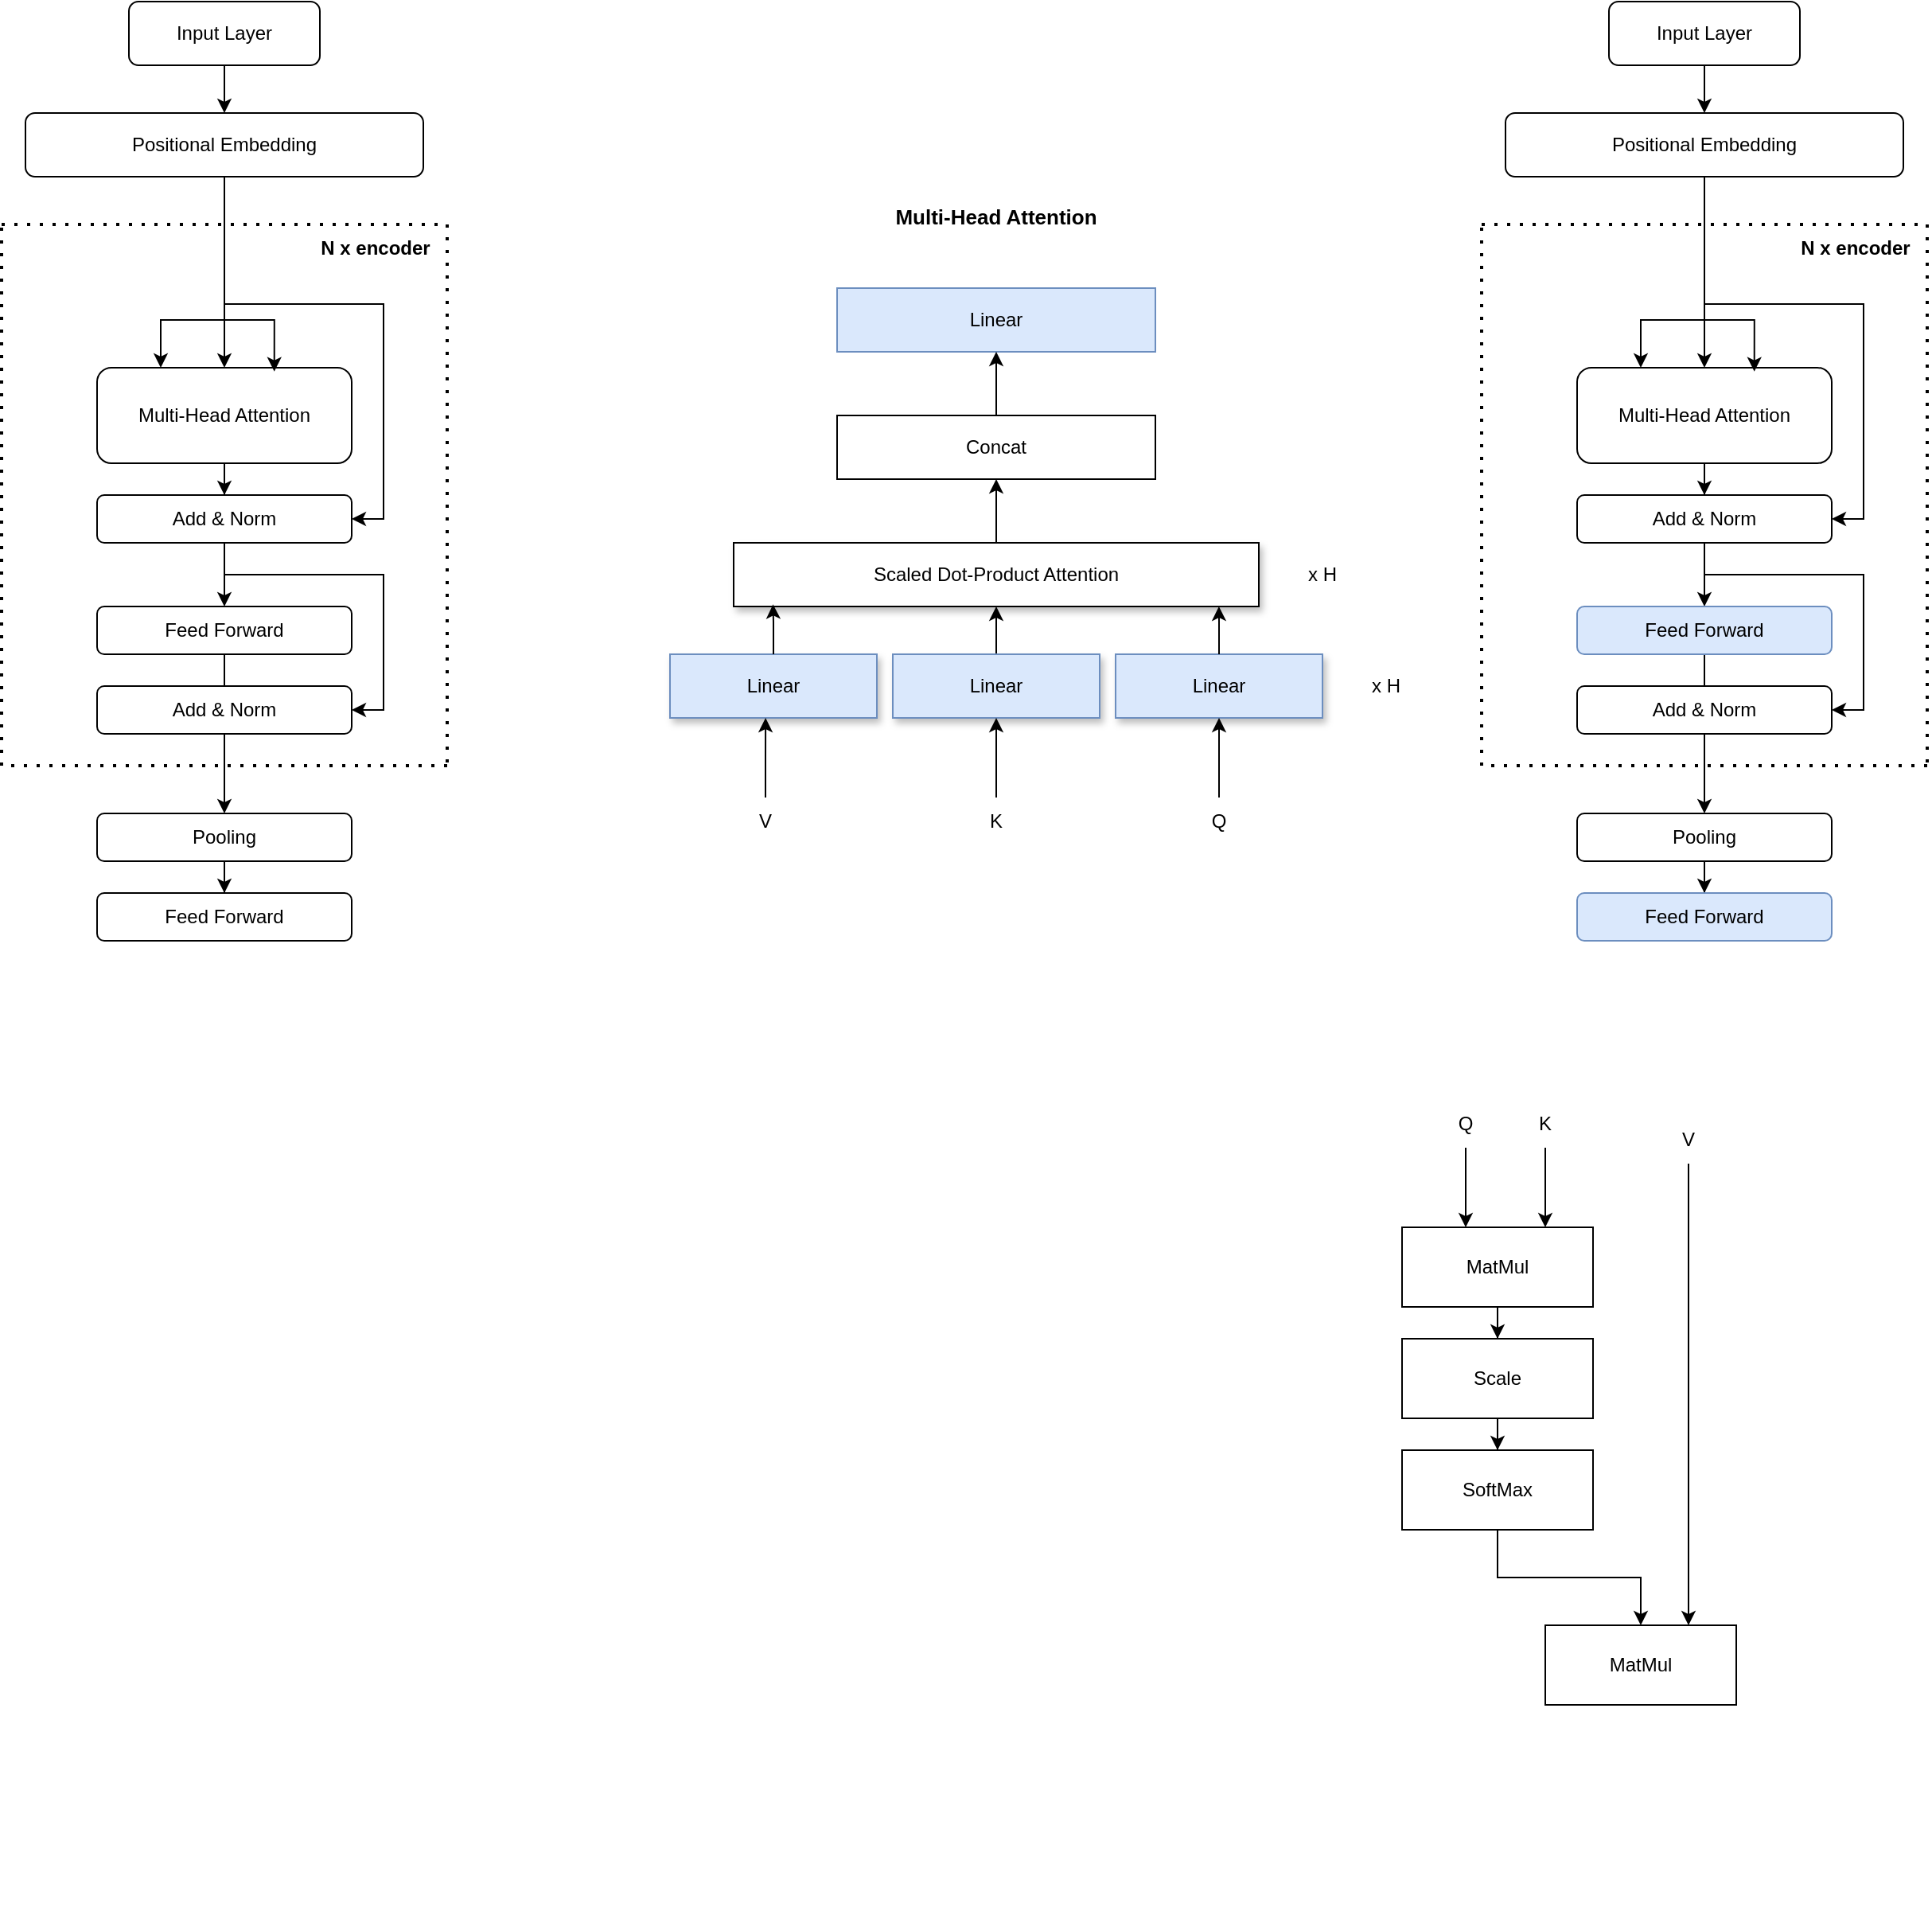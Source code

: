 <mxfile version="22.1.5" type="github">
  <diagram name="Page-1" id="bt9SU6ZH0CoPSURDWzX1">
    <mxGraphModel dx="2019" dy="1143" grid="1" gridSize="10" guides="1" tooltips="1" connect="1" arrows="1" fold="1" page="1" pageScale="1" pageWidth="850" pageHeight="1100" math="0" shadow="0">
      <root>
        <mxCell id="0" />
        <mxCell id="1" parent="0" />
        <mxCell id="MrcpoPArOI1mzZWMpqg2-10" style="edgeStyle=orthogonalEdgeStyle;rounded=0;orthogonalLoop=1;jettySize=auto;html=1;" parent="1" source="MrcpoPArOI1mzZWMpqg2-1" target="MrcpoPArOI1mzZWMpqg2-2" edge="1">
          <mxGeometry relative="1" as="geometry" />
        </mxCell>
        <mxCell id="MrcpoPArOI1mzZWMpqg2-1" value="Input Layer" style="rounded=1;whiteSpace=wrap;html=1;" parent="1" vertex="1">
          <mxGeometry x="300" y="210" width="120" height="40" as="geometry" />
        </mxCell>
        <mxCell id="MrcpoPArOI1mzZWMpqg2-21" style="edgeStyle=orthogonalEdgeStyle;rounded=0;orthogonalLoop=1;jettySize=auto;html=1;entryX=0.5;entryY=0;entryDx=0;entryDy=0;" parent="1" source="MrcpoPArOI1mzZWMpqg2-2" target="MrcpoPArOI1mzZWMpqg2-6" edge="1">
          <mxGeometry relative="1" as="geometry">
            <mxPoint x="360" y="370" as="targetPoint" />
          </mxGeometry>
        </mxCell>
        <mxCell id="MrcpoPArOI1mzZWMpqg2-22" style="edgeStyle=orthogonalEdgeStyle;rounded=0;orthogonalLoop=1;jettySize=auto;html=1;entryX=0.25;entryY=0;entryDx=0;entryDy=0;" parent="1" target="MrcpoPArOI1mzZWMpqg2-6" edge="1">
          <mxGeometry relative="1" as="geometry">
            <mxPoint x="360" y="350" as="sourcePoint" />
            <Array as="points">
              <mxPoint x="360" y="410" />
              <mxPoint x="320" y="410" />
            </Array>
          </mxGeometry>
        </mxCell>
        <mxCell id="MrcpoPArOI1mzZWMpqg2-24" style="edgeStyle=orthogonalEdgeStyle;rounded=0;orthogonalLoop=1;jettySize=auto;html=1;entryX=1;entryY=0.5;entryDx=0;entryDy=0;" parent="1" target="MrcpoPArOI1mzZWMpqg2-8" edge="1">
          <mxGeometry relative="1" as="geometry">
            <mxPoint x="360" y="350" as="sourcePoint" />
            <Array as="points">
              <mxPoint x="360" y="400" />
              <mxPoint x="460" y="400" />
              <mxPoint x="460" y="535" />
            </Array>
          </mxGeometry>
        </mxCell>
        <mxCell id="MrcpoPArOI1mzZWMpqg2-2" value="Positional Embedding" style="rounded=1;whiteSpace=wrap;html=1;" parent="1" vertex="1">
          <mxGeometry x="235" y="280" width="250" height="40" as="geometry" />
        </mxCell>
        <mxCell id="MrcpoPArOI1mzZWMpqg2-25" style="edgeStyle=orthogonalEdgeStyle;rounded=0;orthogonalLoop=1;jettySize=auto;html=1;entryX=0.5;entryY=0;entryDx=0;entryDy=0;" parent="1" source="MrcpoPArOI1mzZWMpqg2-6" target="MrcpoPArOI1mzZWMpqg2-8" edge="1">
          <mxGeometry relative="1" as="geometry" />
        </mxCell>
        <mxCell id="MrcpoPArOI1mzZWMpqg2-6" value="Multi-Head Attention" style="rounded=1;whiteSpace=wrap;html=1;" parent="1" vertex="1">
          <mxGeometry x="280" y="440" width="160" height="60" as="geometry" />
        </mxCell>
        <mxCell id="MrcpoPArOI1mzZWMpqg2-26" style="edgeStyle=orthogonalEdgeStyle;rounded=0;orthogonalLoop=1;jettySize=auto;html=1;" parent="1" source="MrcpoPArOI1mzZWMpqg2-8" target="MrcpoPArOI1mzZWMpqg2-9" edge="1">
          <mxGeometry relative="1" as="geometry" />
        </mxCell>
        <mxCell id="NgvEK-a9lT-1kx7HY2Xv-4" style="edgeStyle=orthogonalEdgeStyle;rounded=0;orthogonalLoop=1;jettySize=auto;html=1;entryX=1;entryY=0.5;entryDx=0;entryDy=0;" parent="1" source="MrcpoPArOI1mzZWMpqg2-8" target="NgvEK-a9lT-1kx7HY2Xv-1" edge="1">
          <mxGeometry relative="1" as="geometry">
            <Array as="points">
              <mxPoint x="360" y="570" />
              <mxPoint x="460" y="570" />
              <mxPoint x="460" y="655" />
            </Array>
          </mxGeometry>
        </mxCell>
        <mxCell id="MrcpoPArOI1mzZWMpqg2-8" value="Add &amp;amp; Norm" style="rounded=1;whiteSpace=wrap;html=1;" parent="1" vertex="1">
          <mxGeometry x="280" y="520" width="160" height="30" as="geometry" />
        </mxCell>
        <mxCell id="MrcpoPArOI1mzZWMpqg2-33" style="edgeStyle=orthogonalEdgeStyle;rounded=0;orthogonalLoop=1;jettySize=auto;html=1;entryX=0.5;entryY=0;entryDx=0;entryDy=0;" parent="1" source="MrcpoPArOI1mzZWMpqg2-9" target="MrcpoPArOI1mzZWMpqg2-31" edge="1">
          <mxGeometry relative="1" as="geometry" />
        </mxCell>
        <mxCell id="MrcpoPArOI1mzZWMpqg2-9" value="Feed Forward" style="rounded=1;whiteSpace=wrap;html=1;" parent="1" vertex="1">
          <mxGeometry x="280" y="590" width="160" height="30" as="geometry" />
        </mxCell>
        <mxCell id="MrcpoPArOI1mzZWMpqg2-12" value="N x encoder" style="text;html=1;strokeColor=none;fillColor=none;align=center;verticalAlign=middle;whiteSpace=wrap;rounded=0;fontStyle=1" parent="1" vertex="1">
          <mxGeometry x="410" y="350" width="90" height="30" as="geometry" />
        </mxCell>
        <mxCell id="MrcpoPArOI1mzZWMpqg2-23" style="edgeStyle=orthogonalEdgeStyle;rounded=0;orthogonalLoop=1;jettySize=auto;html=1;entryX=0.696;entryY=0.039;entryDx=0;entryDy=0;entryPerimeter=0;" parent="1" target="MrcpoPArOI1mzZWMpqg2-6" edge="1">
          <mxGeometry relative="1" as="geometry">
            <mxPoint x="360" y="350" as="sourcePoint" />
            <Array as="points">
              <mxPoint x="360" y="410" />
              <mxPoint x="391" y="410" />
            </Array>
          </mxGeometry>
        </mxCell>
        <mxCell id="MrcpoPArOI1mzZWMpqg2-27" value="" style="endArrow=none;dashed=1;html=1;dashPattern=1 3;strokeWidth=2;rounded=0;" parent="1" edge="1">
          <mxGeometry width="50" height="50" relative="1" as="geometry">
            <mxPoint x="220" y="690" as="sourcePoint" />
            <mxPoint x="220" y="350" as="targetPoint" />
          </mxGeometry>
        </mxCell>
        <mxCell id="MrcpoPArOI1mzZWMpqg2-28" value="" style="endArrow=none;dashed=1;html=1;dashPattern=1 3;strokeWidth=2;rounded=0;" parent="1" edge="1">
          <mxGeometry width="50" height="50" relative="1" as="geometry">
            <mxPoint x="500" y="690" as="sourcePoint" />
            <mxPoint x="220" y="690" as="targetPoint" />
          </mxGeometry>
        </mxCell>
        <mxCell id="MrcpoPArOI1mzZWMpqg2-29" value="" style="endArrow=none;dashed=1;html=1;dashPattern=1 3;strokeWidth=2;rounded=0;" parent="1" edge="1">
          <mxGeometry width="50" height="50" relative="1" as="geometry">
            <mxPoint x="500" y="350" as="sourcePoint" />
            <mxPoint x="500" y="690" as="targetPoint" />
          </mxGeometry>
        </mxCell>
        <mxCell id="MrcpoPArOI1mzZWMpqg2-30" value="" style="endArrow=none;dashed=1;html=1;dashPattern=1 3;strokeWidth=2;rounded=0;" parent="1" edge="1">
          <mxGeometry width="50" height="50" relative="1" as="geometry">
            <mxPoint x="220" y="350" as="sourcePoint" />
            <mxPoint x="500" y="350" as="targetPoint" />
          </mxGeometry>
        </mxCell>
        <mxCell id="MrcpoPArOI1mzZWMpqg2-35" style="edgeStyle=orthogonalEdgeStyle;rounded=0;orthogonalLoop=1;jettySize=auto;html=1;" parent="1" source="MrcpoPArOI1mzZWMpqg2-31" target="MrcpoPArOI1mzZWMpqg2-34" edge="1">
          <mxGeometry relative="1" as="geometry" />
        </mxCell>
        <mxCell id="MrcpoPArOI1mzZWMpqg2-31" value="Pooling" style="rounded=1;whiteSpace=wrap;html=1;" parent="1" vertex="1">
          <mxGeometry x="280" y="720" width="160" height="30" as="geometry" />
        </mxCell>
        <mxCell id="MrcpoPArOI1mzZWMpqg2-34" value="Feed Forward" style="rounded=1;whiteSpace=wrap;html=1;" parent="1" vertex="1">
          <mxGeometry x="280" y="770" width="160" height="30" as="geometry" />
        </mxCell>
        <mxCell id="NgvEK-a9lT-1kx7HY2Xv-1" value="Add &amp;amp; Norm" style="rounded=1;whiteSpace=wrap;html=1;" parent="1" vertex="1">
          <mxGeometry x="280" y="640" width="160" height="30" as="geometry" />
        </mxCell>
        <mxCell id="ewkmoBufmCwCCQxwxAz7-1" value="" style="shape=image;verticalLabelPosition=bottom;labelBackgroundColor=default;verticalAlign=top;aspect=fixed;imageAspect=0;image=https://miro.medium.com/v2/resize:fit:1400/1*PiZyU-_J_nWixsTjXOUP7Q.png;" vertex="1" parent="1">
          <mxGeometry x="245" y="960" width="775" height="448.21" as="geometry" />
        </mxCell>
        <mxCell id="ewkmoBufmCwCCQxwxAz7-2" value="Linear" style="rounded=0;whiteSpace=wrap;html=1;fillColor=#dae8fc;strokeColor=#6c8ebf;" vertex="1" parent="1">
          <mxGeometry x="745" y="390" width="200" height="40" as="geometry" />
        </mxCell>
        <mxCell id="ewkmoBufmCwCCQxwxAz7-10" style="edgeStyle=orthogonalEdgeStyle;rounded=0;orthogonalLoop=1;jettySize=auto;html=1;entryX=0.5;entryY=1;entryDx=0;entryDy=0;" edge="1" parent="1" source="ewkmoBufmCwCCQxwxAz7-3" target="ewkmoBufmCwCCQxwxAz7-2">
          <mxGeometry relative="1" as="geometry" />
        </mxCell>
        <mxCell id="ewkmoBufmCwCCQxwxAz7-3" value="Concat" style="rounded=0;whiteSpace=wrap;html=1;" vertex="1" parent="1">
          <mxGeometry x="745" y="470" width="200" height="40" as="geometry" />
        </mxCell>
        <mxCell id="ewkmoBufmCwCCQxwxAz7-11" style="edgeStyle=orthogonalEdgeStyle;rounded=0;orthogonalLoop=1;jettySize=auto;html=1;entryX=0.5;entryY=1;entryDx=0;entryDy=0;" edge="1" parent="1" source="ewkmoBufmCwCCQxwxAz7-4" target="ewkmoBufmCwCCQxwxAz7-3">
          <mxGeometry relative="1" as="geometry" />
        </mxCell>
        <mxCell id="ewkmoBufmCwCCQxwxAz7-4" value="Scaled Dot-Product Attention" style="rounded=0;whiteSpace=wrap;html=1;shadow=1;" vertex="1" parent="1">
          <mxGeometry x="680" y="550" width="330" height="40" as="geometry" />
        </mxCell>
        <mxCell id="ewkmoBufmCwCCQxwxAz7-5" value="Linear" style="rounded=0;whiteSpace=wrap;html=1;shadow=1;fillColor=#dae8fc;strokeColor=#6c8ebf;" vertex="1" parent="1">
          <mxGeometry x="640" y="620" width="130" height="40" as="geometry" />
        </mxCell>
        <mxCell id="ewkmoBufmCwCCQxwxAz7-13" style="edgeStyle=orthogonalEdgeStyle;rounded=0;orthogonalLoop=1;jettySize=auto;html=1;" edge="1" parent="1" source="ewkmoBufmCwCCQxwxAz7-6" target="ewkmoBufmCwCCQxwxAz7-4">
          <mxGeometry relative="1" as="geometry" />
        </mxCell>
        <mxCell id="ewkmoBufmCwCCQxwxAz7-6" value="Linear" style="rounded=0;whiteSpace=wrap;html=1;shadow=1;fillColor=#dae8fc;strokeColor=#6c8ebf;" vertex="1" parent="1">
          <mxGeometry x="780" y="620" width="130" height="40" as="geometry" />
        </mxCell>
        <mxCell id="ewkmoBufmCwCCQxwxAz7-7" value="Linear" style="rounded=0;whiteSpace=wrap;html=1;shadow=1;fillColor=#dae8fc;strokeColor=#6c8ebf;" vertex="1" parent="1">
          <mxGeometry x="920" y="620" width="130" height="40" as="geometry" />
        </mxCell>
        <mxCell id="ewkmoBufmCwCCQxwxAz7-8" value="x H" style="text;html=1;strokeColor=none;fillColor=none;align=center;verticalAlign=middle;whiteSpace=wrap;rounded=0;" vertex="1" parent="1">
          <mxGeometry x="1020" y="555" width="60" height="30" as="geometry" />
        </mxCell>
        <mxCell id="ewkmoBufmCwCCQxwxAz7-9" value="x H" style="text;html=1;strokeColor=none;fillColor=none;align=center;verticalAlign=middle;whiteSpace=wrap;rounded=0;" vertex="1" parent="1">
          <mxGeometry x="1060" y="625" width="60" height="30" as="geometry" />
        </mxCell>
        <mxCell id="ewkmoBufmCwCCQxwxAz7-14" style="edgeStyle=orthogonalEdgeStyle;rounded=0;orthogonalLoop=1;jettySize=auto;html=1;entryX=0.924;entryY=1;entryDx=0;entryDy=0;entryPerimeter=0;" edge="1" parent="1" source="ewkmoBufmCwCCQxwxAz7-7" target="ewkmoBufmCwCCQxwxAz7-4">
          <mxGeometry relative="1" as="geometry" />
        </mxCell>
        <mxCell id="ewkmoBufmCwCCQxwxAz7-15" style="edgeStyle=orthogonalEdgeStyle;rounded=0;orthogonalLoop=1;jettySize=auto;html=1;entryX=0.075;entryY=0.967;entryDx=0;entryDy=0;entryPerimeter=0;" edge="1" parent="1" source="ewkmoBufmCwCCQxwxAz7-5" target="ewkmoBufmCwCCQxwxAz7-4">
          <mxGeometry relative="1" as="geometry" />
        </mxCell>
        <mxCell id="ewkmoBufmCwCCQxwxAz7-17" style="edgeStyle=orthogonalEdgeStyle;rounded=0;orthogonalLoop=1;jettySize=auto;html=1;entryX=0.462;entryY=1;entryDx=0;entryDy=0;entryPerimeter=0;" edge="1" parent="1" source="ewkmoBufmCwCCQxwxAz7-16" target="ewkmoBufmCwCCQxwxAz7-5">
          <mxGeometry relative="1" as="geometry">
            <mxPoint x="700" y="670" as="targetPoint" />
          </mxGeometry>
        </mxCell>
        <mxCell id="ewkmoBufmCwCCQxwxAz7-16" value="V" style="text;html=1;strokeColor=none;fillColor=none;align=center;verticalAlign=middle;whiteSpace=wrap;rounded=0;" vertex="1" parent="1">
          <mxGeometry x="670" y="710" width="60" height="30" as="geometry" />
        </mxCell>
        <mxCell id="ewkmoBufmCwCCQxwxAz7-18" style="edgeStyle=orthogonalEdgeStyle;rounded=0;orthogonalLoop=1;jettySize=auto;html=1;entryX=0.462;entryY=1;entryDx=0;entryDy=0;entryPerimeter=0;" edge="1" parent="1" source="ewkmoBufmCwCCQxwxAz7-19">
          <mxGeometry relative="1" as="geometry">
            <mxPoint x="845" y="660" as="targetPoint" />
          </mxGeometry>
        </mxCell>
        <mxCell id="ewkmoBufmCwCCQxwxAz7-19" value="K" style="text;html=1;strokeColor=none;fillColor=none;align=center;verticalAlign=middle;whiteSpace=wrap;rounded=0;" vertex="1" parent="1">
          <mxGeometry x="815" y="710" width="60" height="30" as="geometry" />
        </mxCell>
        <mxCell id="ewkmoBufmCwCCQxwxAz7-20" style="edgeStyle=orthogonalEdgeStyle;rounded=0;orthogonalLoop=1;jettySize=auto;html=1;entryX=0.462;entryY=1;entryDx=0;entryDy=0;entryPerimeter=0;" edge="1" parent="1" source="ewkmoBufmCwCCQxwxAz7-21">
          <mxGeometry relative="1" as="geometry">
            <mxPoint x="985" y="660" as="targetPoint" />
          </mxGeometry>
        </mxCell>
        <mxCell id="ewkmoBufmCwCCQxwxAz7-21" value="Q" style="text;html=1;strokeColor=none;fillColor=none;align=center;verticalAlign=middle;whiteSpace=wrap;rounded=0;" vertex="1" parent="1">
          <mxGeometry x="955" y="710" width="60" height="30" as="geometry" />
        </mxCell>
        <mxCell id="ewkmoBufmCwCCQxwxAz7-22" value="&lt;b&gt;&lt;font style=&quot;font-size: 13px;&quot;&gt;Multi-Head Attention&lt;/font&gt;&lt;/b&gt;" style="text;html=1;strokeColor=none;fillColor=none;align=center;verticalAlign=middle;whiteSpace=wrap;rounded=0;" vertex="1" parent="1">
          <mxGeometry x="745" y="330" width="200" height="30" as="geometry" />
        </mxCell>
        <mxCell id="ewkmoBufmCwCCQxwxAz7-23" style="edgeStyle=orthogonalEdgeStyle;rounded=0;orthogonalLoop=1;jettySize=auto;html=1;" edge="1" parent="1" source="ewkmoBufmCwCCQxwxAz7-24" target="ewkmoBufmCwCCQxwxAz7-28">
          <mxGeometry relative="1" as="geometry" />
        </mxCell>
        <mxCell id="ewkmoBufmCwCCQxwxAz7-24" value="Input Layer" style="rounded=1;whiteSpace=wrap;html=1;" vertex="1" parent="1">
          <mxGeometry x="1230" y="210" width="120" height="40" as="geometry" />
        </mxCell>
        <mxCell id="ewkmoBufmCwCCQxwxAz7-25" style="edgeStyle=orthogonalEdgeStyle;rounded=0;orthogonalLoop=1;jettySize=auto;html=1;entryX=0.5;entryY=0;entryDx=0;entryDy=0;" edge="1" parent="1" source="ewkmoBufmCwCCQxwxAz7-28" target="ewkmoBufmCwCCQxwxAz7-30">
          <mxGeometry relative="1" as="geometry">
            <mxPoint x="1290" y="370" as="targetPoint" />
          </mxGeometry>
        </mxCell>
        <mxCell id="ewkmoBufmCwCCQxwxAz7-26" style="edgeStyle=orthogonalEdgeStyle;rounded=0;orthogonalLoop=1;jettySize=auto;html=1;entryX=0.25;entryY=0;entryDx=0;entryDy=0;" edge="1" parent="1" target="ewkmoBufmCwCCQxwxAz7-30">
          <mxGeometry relative="1" as="geometry">
            <mxPoint x="1290" y="350" as="sourcePoint" />
            <Array as="points">
              <mxPoint x="1290" y="410" />
              <mxPoint x="1250" y="410" />
            </Array>
          </mxGeometry>
        </mxCell>
        <mxCell id="ewkmoBufmCwCCQxwxAz7-27" style="edgeStyle=orthogonalEdgeStyle;rounded=0;orthogonalLoop=1;jettySize=auto;html=1;entryX=1;entryY=0.5;entryDx=0;entryDy=0;" edge="1" parent="1" target="ewkmoBufmCwCCQxwxAz7-33">
          <mxGeometry relative="1" as="geometry">
            <mxPoint x="1290" y="350" as="sourcePoint" />
            <Array as="points">
              <mxPoint x="1290" y="400" />
              <mxPoint x="1390" y="400" />
              <mxPoint x="1390" y="535" />
            </Array>
          </mxGeometry>
        </mxCell>
        <mxCell id="ewkmoBufmCwCCQxwxAz7-28" value="Positional Embedding" style="rounded=1;whiteSpace=wrap;html=1;" vertex="1" parent="1">
          <mxGeometry x="1165" y="280" width="250" height="40" as="geometry" />
        </mxCell>
        <mxCell id="ewkmoBufmCwCCQxwxAz7-29" style="edgeStyle=orthogonalEdgeStyle;rounded=0;orthogonalLoop=1;jettySize=auto;html=1;entryX=0.5;entryY=0;entryDx=0;entryDy=0;" edge="1" parent="1" source="ewkmoBufmCwCCQxwxAz7-30" target="ewkmoBufmCwCCQxwxAz7-33">
          <mxGeometry relative="1" as="geometry" />
        </mxCell>
        <mxCell id="ewkmoBufmCwCCQxwxAz7-30" value="Multi-Head Attention" style="rounded=1;whiteSpace=wrap;html=1;" vertex="1" parent="1">
          <mxGeometry x="1210" y="440" width="160" height="60" as="geometry" />
        </mxCell>
        <mxCell id="ewkmoBufmCwCCQxwxAz7-31" style="edgeStyle=orthogonalEdgeStyle;rounded=0;orthogonalLoop=1;jettySize=auto;html=1;" edge="1" parent="1" source="ewkmoBufmCwCCQxwxAz7-33" target="ewkmoBufmCwCCQxwxAz7-35">
          <mxGeometry relative="1" as="geometry" />
        </mxCell>
        <mxCell id="ewkmoBufmCwCCQxwxAz7-32" style="edgeStyle=orthogonalEdgeStyle;rounded=0;orthogonalLoop=1;jettySize=auto;html=1;entryX=1;entryY=0.5;entryDx=0;entryDy=0;" edge="1" parent="1" source="ewkmoBufmCwCCQxwxAz7-33" target="ewkmoBufmCwCCQxwxAz7-45">
          <mxGeometry relative="1" as="geometry">
            <Array as="points">
              <mxPoint x="1290" y="570" />
              <mxPoint x="1390" y="570" />
              <mxPoint x="1390" y="655" />
            </Array>
          </mxGeometry>
        </mxCell>
        <mxCell id="ewkmoBufmCwCCQxwxAz7-33" value="Add &amp;amp; Norm" style="rounded=1;whiteSpace=wrap;html=1;" vertex="1" parent="1">
          <mxGeometry x="1210" y="520" width="160" height="30" as="geometry" />
        </mxCell>
        <mxCell id="ewkmoBufmCwCCQxwxAz7-34" style="edgeStyle=orthogonalEdgeStyle;rounded=0;orthogonalLoop=1;jettySize=auto;html=1;entryX=0.5;entryY=0;entryDx=0;entryDy=0;" edge="1" parent="1" source="ewkmoBufmCwCCQxwxAz7-35" target="ewkmoBufmCwCCQxwxAz7-43">
          <mxGeometry relative="1" as="geometry" />
        </mxCell>
        <mxCell id="ewkmoBufmCwCCQxwxAz7-35" value="Feed Forward" style="rounded=1;whiteSpace=wrap;html=1;fillColor=#dae8fc;strokeColor=#6c8ebf;" vertex="1" parent="1">
          <mxGeometry x="1210" y="590" width="160" height="30" as="geometry" />
        </mxCell>
        <mxCell id="ewkmoBufmCwCCQxwxAz7-36" value="N x encoder" style="text;html=1;strokeColor=none;fillColor=none;align=center;verticalAlign=middle;whiteSpace=wrap;rounded=0;fontStyle=1" vertex="1" parent="1">
          <mxGeometry x="1340" y="350" width="90" height="30" as="geometry" />
        </mxCell>
        <mxCell id="ewkmoBufmCwCCQxwxAz7-37" style="edgeStyle=orthogonalEdgeStyle;rounded=0;orthogonalLoop=1;jettySize=auto;html=1;entryX=0.696;entryY=0.039;entryDx=0;entryDy=0;entryPerimeter=0;" edge="1" parent="1" target="ewkmoBufmCwCCQxwxAz7-30">
          <mxGeometry relative="1" as="geometry">
            <mxPoint x="1290" y="350" as="sourcePoint" />
            <Array as="points">
              <mxPoint x="1290" y="410" />
              <mxPoint x="1321" y="410" />
            </Array>
          </mxGeometry>
        </mxCell>
        <mxCell id="ewkmoBufmCwCCQxwxAz7-38" value="" style="endArrow=none;dashed=1;html=1;dashPattern=1 3;strokeWidth=2;rounded=0;" edge="1" parent="1">
          <mxGeometry width="50" height="50" relative="1" as="geometry">
            <mxPoint x="1150" y="690" as="sourcePoint" />
            <mxPoint x="1150" y="350" as="targetPoint" />
          </mxGeometry>
        </mxCell>
        <mxCell id="ewkmoBufmCwCCQxwxAz7-39" value="" style="endArrow=none;dashed=1;html=1;dashPattern=1 3;strokeWidth=2;rounded=0;" edge="1" parent="1">
          <mxGeometry width="50" height="50" relative="1" as="geometry">
            <mxPoint x="1430" y="690" as="sourcePoint" />
            <mxPoint x="1150" y="690" as="targetPoint" />
          </mxGeometry>
        </mxCell>
        <mxCell id="ewkmoBufmCwCCQxwxAz7-40" value="" style="endArrow=none;dashed=1;html=1;dashPattern=1 3;strokeWidth=2;rounded=0;" edge="1" parent="1">
          <mxGeometry width="50" height="50" relative="1" as="geometry">
            <mxPoint x="1430" y="350" as="sourcePoint" />
            <mxPoint x="1430" y="690" as="targetPoint" />
          </mxGeometry>
        </mxCell>
        <mxCell id="ewkmoBufmCwCCQxwxAz7-41" value="" style="endArrow=none;dashed=1;html=1;dashPattern=1 3;strokeWidth=2;rounded=0;" edge="1" parent="1">
          <mxGeometry width="50" height="50" relative="1" as="geometry">
            <mxPoint x="1150" y="350" as="sourcePoint" />
            <mxPoint x="1430" y="350" as="targetPoint" />
          </mxGeometry>
        </mxCell>
        <mxCell id="ewkmoBufmCwCCQxwxAz7-42" style="edgeStyle=orthogonalEdgeStyle;rounded=0;orthogonalLoop=1;jettySize=auto;html=1;" edge="1" parent="1" source="ewkmoBufmCwCCQxwxAz7-43" target="ewkmoBufmCwCCQxwxAz7-44">
          <mxGeometry relative="1" as="geometry" />
        </mxCell>
        <mxCell id="ewkmoBufmCwCCQxwxAz7-43" value="Pooling" style="rounded=1;whiteSpace=wrap;html=1;" vertex="1" parent="1">
          <mxGeometry x="1210" y="720" width="160" height="30" as="geometry" />
        </mxCell>
        <mxCell id="ewkmoBufmCwCCQxwxAz7-44" value="Feed Forward" style="rounded=1;whiteSpace=wrap;html=1;fillColor=#dae8fc;strokeColor=#6c8ebf;" vertex="1" parent="1">
          <mxGeometry x="1210" y="770" width="160" height="30" as="geometry" />
        </mxCell>
        <mxCell id="ewkmoBufmCwCCQxwxAz7-45" value="Add &amp;amp; Norm" style="rounded=1;whiteSpace=wrap;html=1;" vertex="1" parent="1">
          <mxGeometry x="1210" y="640" width="160" height="30" as="geometry" />
        </mxCell>
        <mxCell id="ewkmoBufmCwCCQxwxAz7-47" value="MatMul" style="rounded=0;whiteSpace=wrap;html=1;" vertex="1" parent="1">
          <mxGeometry x="1190" y="1230" width="120" height="50" as="geometry" />
        </mxCell>
        <mxCell id="ewkmoBufmCwCCQxwxAz7-60" style="edgeStyle=orthogonalEdgeStyle;rounded=0;orthogonalLoop=1;jettySize=auto;html=1;" edge="1" parent="1" source="ewkmoBufmCwCCQxwxAz7-48" target="ewkmoBufmCwCCQxwxAz7-47">
          <mxGeometry relative="1" as="geometry" />
        </mxCell>
        <mxCell id="ewkmoBufmCwCCQxwxAz7-48" value="SoftMax" style="rounded=0;whiteSpace=wrap;html=1;" vertex="1" parent="1">
          <mxGeometry x="1100" y="1120" width="120" height="50" as="geometry" />
        </mxCell>
        <mxCell id="ewkmoBufmCwCCQxwxAz7-59" style="edgeStyle=orthogonalEdgeStyle;rounded=0;orthogonalLoop=1;jettySize=auto;html=1;entryX=0.5;entryY=0;entryDx=0;entryDy=0;" edge="1" parent="1" source="ewkmoBufmCwCCQxwxAz7-50" target="ewkmoBufmCwCCQxwxAz7-48">
          <mxGeometry relative="1" as="geometry" />
        </mxCell>
        <mxCell id="ewkmoBufmCwCCQxwxAz7-50" value="Scale" style="rounded=0;whiteSpace=wrap;html=1;" vertex="1" parent="1">
          <mxGeometry x="1100" y="1050" width="120" height="50" as="geometry" />
        </mxCell>
        <mxCell id="ewkmoBufmCwCCQxwxAz7-58" style="edgeStyle=orthogonalEdgeStyle;rounded=0;orthogonalLoop=1;jettySize=auto;html=1;" edge="1" parent="1" source="ewkmoBufmCwCCQxwxAz7-51" target="ewkmoBufmCwCCQxwxAz7-50">
          <mxGeometry relative="1" as="geometry" />
        </mxCell>
        <mxCell id="ewkmoBufmCwCCQxwxAz7-51" value="MatMul" style="rounded=0;whiteSpace=wrap;html=1;" vertex="1" parent="1">
          <mxGeometry x="1100" y="980" width="120" height="50" as="geometry" />
        </mxCell>
        <mxCell id="ewkmoBufmCwCCQxwxAz7-52" style="edgeStyle=orthogonalEdgeStyle;rounded=0;orthogonalLoop=1;jettySize=auto;html=1;entryX=0.5;entryY=0;entryDx=0;entryDy=0;" edge="1" parent="1" source="ewkmoBufmCwCCQxwxAz7-53">
          <mxGeometry relative="1" as="geometry">
            <mxPoint x="1140" y="980" as="targetPoint" />
          </mxGeometry>
        </mxCell>
        <mxCell id="ewkmoBufmCwCCQxwxAz7-53" value="Q" style="text;html=1;strokeColor=none;fillColor=none;align=center;verticalAlign=middle;whiteSpace=wrap;rounded=0;" vertex="1" parent="1">
          <mxGeometry x="1110" y="900" width="60" height="30" as="geometry" />
        </mxCell>
        <mxCell id="ewkmoBufmCwCCQxwxAz7-54" style="edgeStyle=orthogonalEdgeStyle;rounded=0;orthogonalLoop=1;jettySize=auto;html=1;exitX=0.5;exitY=1;exitDx=0;exitDy=0;" edge="1" parent="1" source="ewkmoBufmCwCCQxwxAz7-55">
          <mxGeometry relative="1" as="geometry">
            <mxPoint x="1190" y="980" as="targetPoint" />
            <Array as="points">
              <mxPoint x="1190" y="940" />
              <mxPoint x="1190" y="940" />
            </Array>
          </mxGeometry>
        </mxCell>
        <mxCell id="ewkmoBufmCwCCQxwxAz7-55" value="K" style="text;html=1;strokeColor=none;fillColor=none;align=center;verticalAlign=middle;whiteSpace=wrap;rounded=0;" vertex="1" parent="1">
          <mxGeometry x="1160" y="900" width="60" height="30" as="geometry" />
        </mxCell>
        <mxCell id="ewkmoBufmCwCCQxwxAz7-56" style="edgeStyle=orthogonalEdgeStyle;rounded=0;orthogonalLoop=1;jettySize=auto;html=1;exitX=0.5;exitY=1;exitDx=0;exitDy=0;entryX=0.75;entryY=0;entryDx=0;entryDy=0;" edge="1" parent="1" source="ewkmoBufmCwCCQxwxAz7-57" target="ewkmoBufmCwCCQxwxAz7-47">
          <mxGeometry relative="1" as="geometry">
            <mxPoint x="1300" y="1150" as="targetPoint" />
            <Array as="points">
              <mxPoint x="1280" y="1050" />
              <mxPoint x="1280" y="1050" />
            </Array>
          </mxGeometry>
        </mxCell>
        <mxCell id="ewkmoBufmCwCCQxwxAz7-57" value="V" style="text;html=1;strokeColor=none;fillColor=none;align=center;verticalAlign=middle;whiteSpace=wrap;rounded=0;" vertex="1" parent="1">
          <mxGeometry x="1250" y="910" width="60" height="30" as="geometry" />
        </mxCell>
      </root>
    </mxGraphModel>
  </diagram>
</mxfile>
